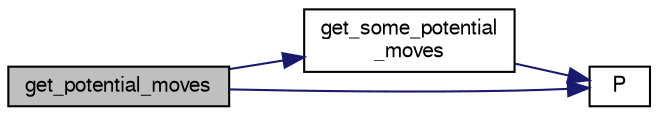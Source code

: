digraph "get_potential_moves"
{
 // LATEX_PDF_SIZE
  bgcolor="transparent";
  edge [fontname="FreeSans",fontsize="10",labelfontname="FreeSans",labelfontsize="10"];
  node [fontname="FreeSans",fontsize="10",shape=record];
  rankdir="LR";
  Node1 [label="get_potential_moves",height=0.2,width=0.4,color="black", fillcolor="grey75", style="filled", fontcolor="black",tooltip="Get potential moves."];
  Node1 -> Node2 [color="midnightblue",fontsize="10",style="solid",fontname="FreeSans"];
  Node2 [label="get_some_potential\l_moves",height=0.2,width=0.4,color="black",URL="$board_8c.html#a85aff64302481a6f1aed3322f41a4ca2",tooltip="Get some potential moves."];
  Node2 -> Node3 [color="midnightblue",fontsize="10",style="solid",fontname="FreeSans"];
  Node3 [label="P",height=0.2,width=0.4,color="black",URL="$generate__flip_8c.html#a11481f01e169aee1117c83a352c22222",tooltip=" "];
  Node1 -> Node3 [color="midnightblue",fontsize="10",style="solid",fontname="FreeSans"];
}
